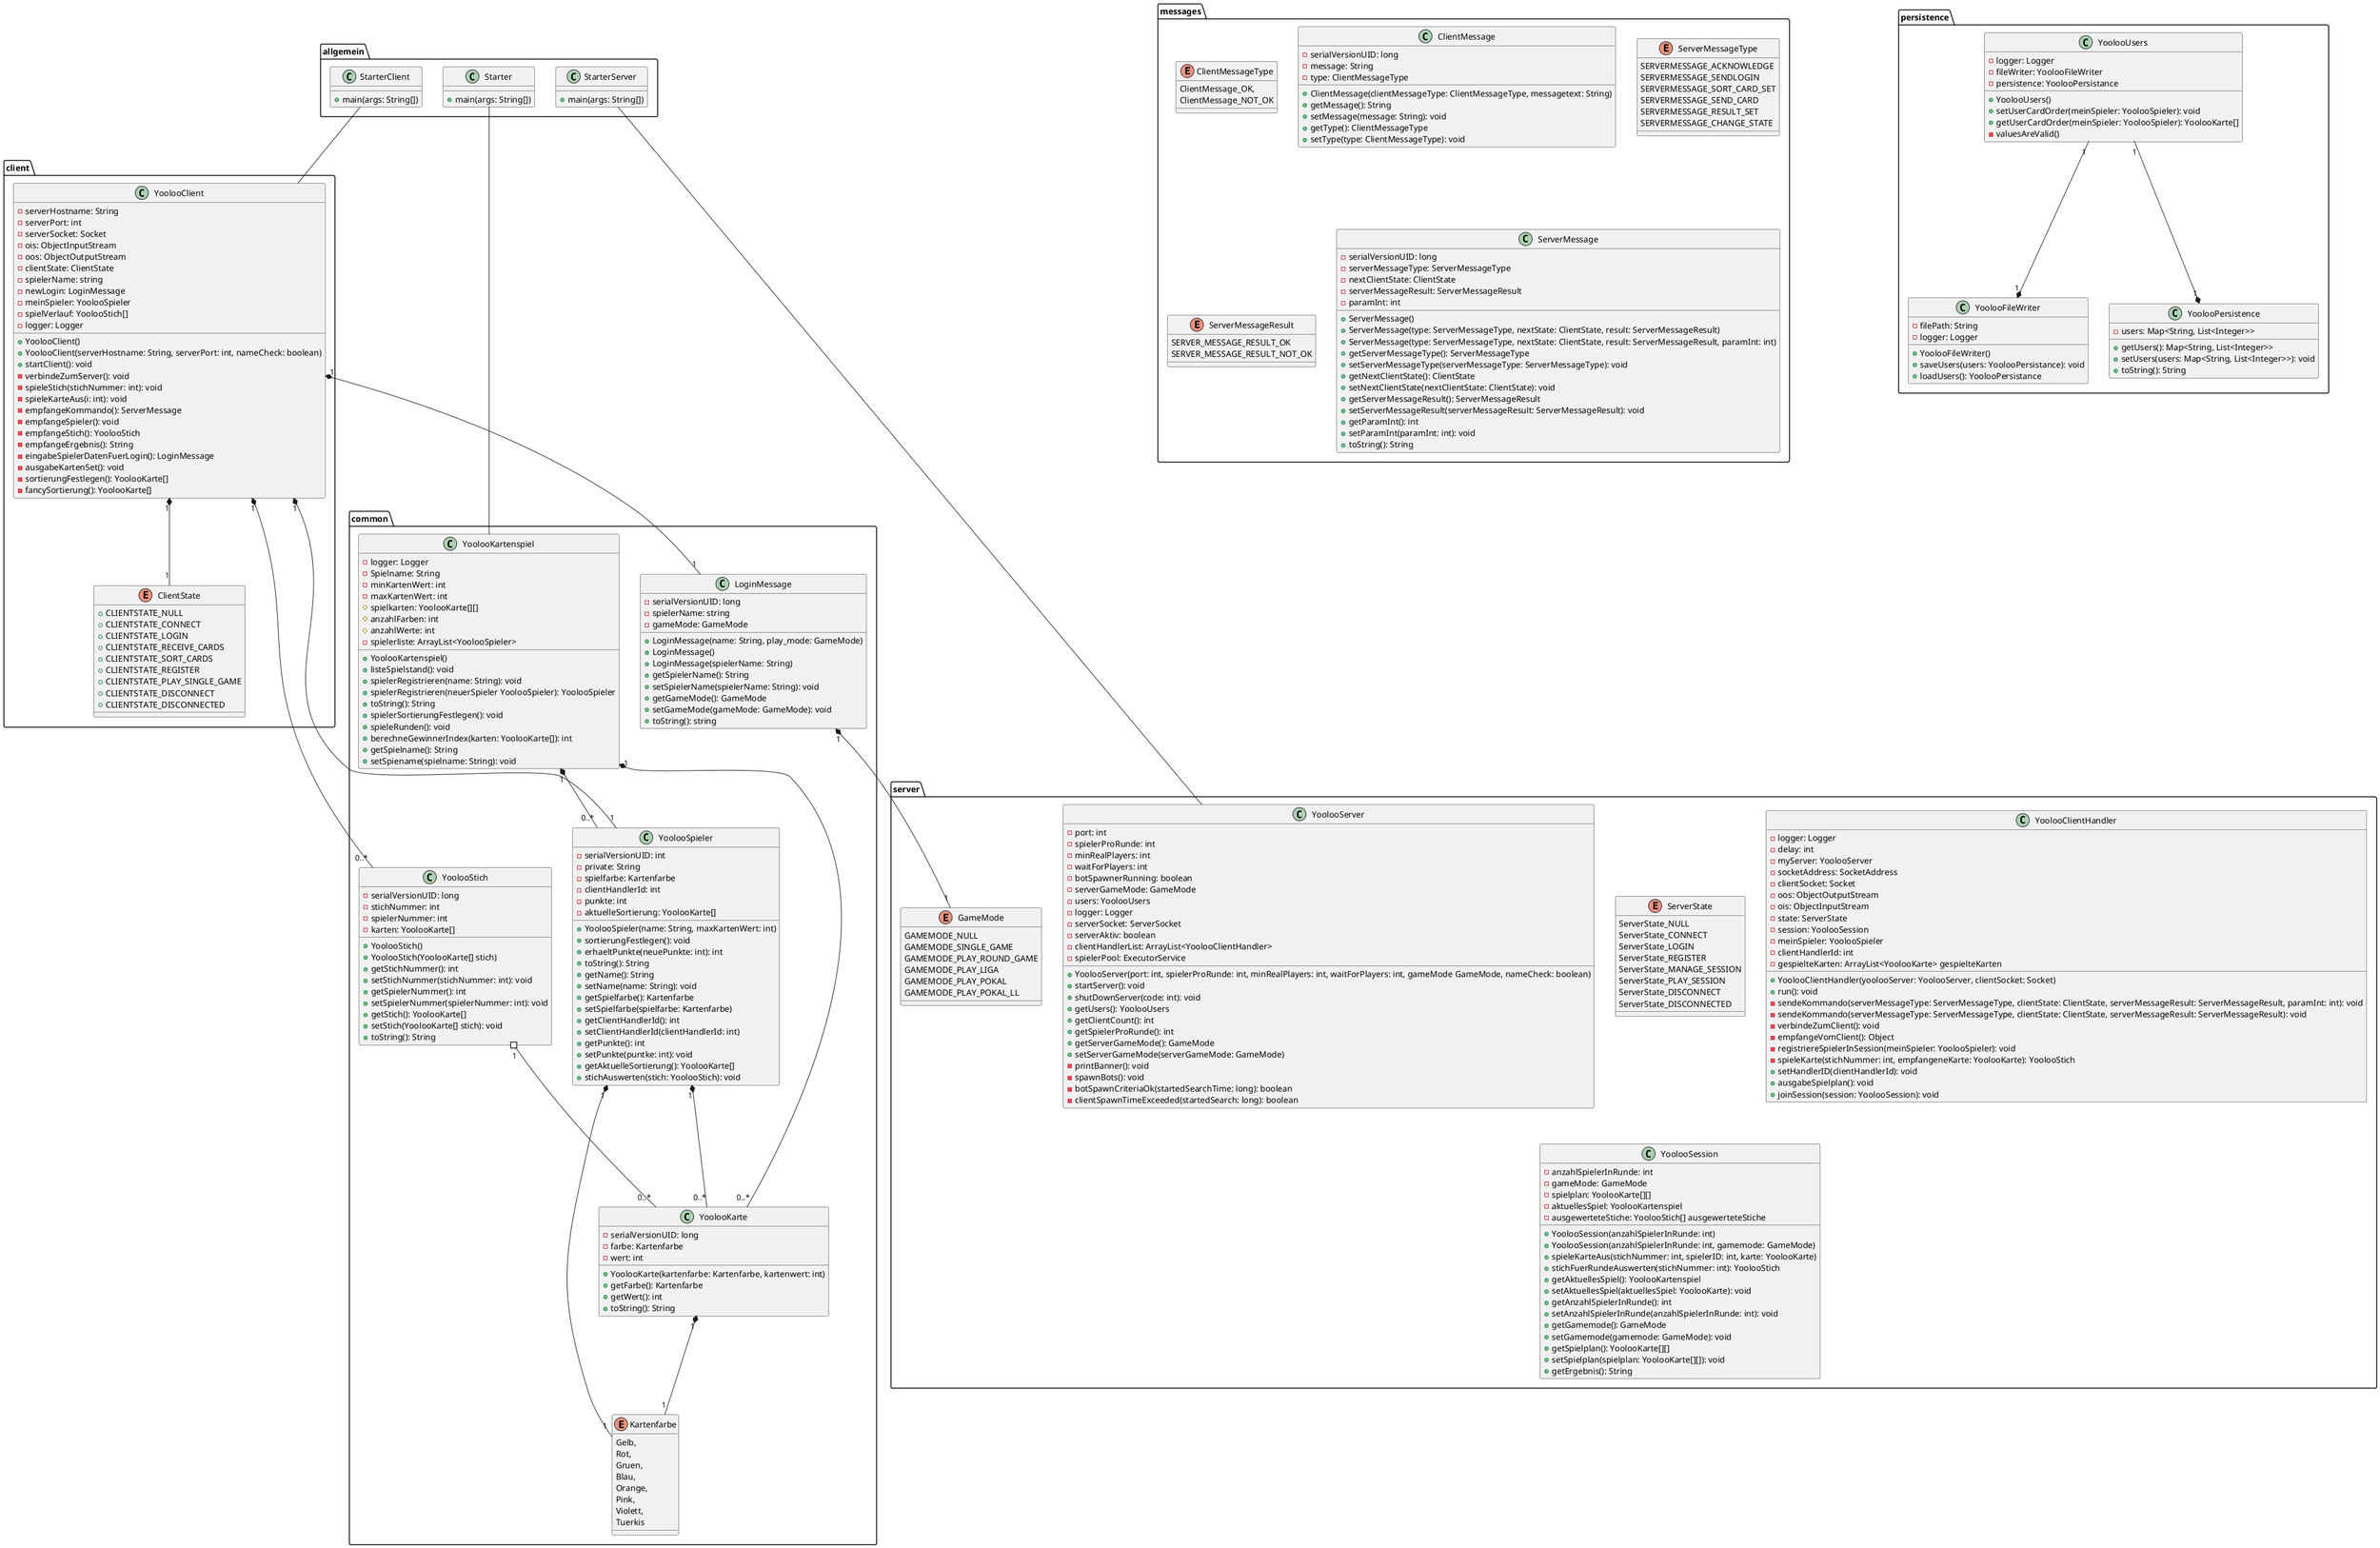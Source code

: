 @startuml

namespace allgemein {
  class Starter {
    + main(args: String[])
  }

  class StarterClient {
    + main(args: String[])
  }

  class StarterServer {
    + main(args: String[])
  }
}

allgemein.StarterClient -- client.YoolooClient
allgemein.StarterServer -- server.YoolooServer
allgemein.Starter -- common.YoolooKartenspiel

namespace client {
  enum ClientState {
    + CLIENTSTATE_NULL
    + CLIENTSTATE_CONNECT
    + CLIENTSTATE_LOGIN
    + CLIENTSTATE_RECEIVE_CARDS
    + CLIENTSTATE_SORT_CARDS
    + CLIENTSTATE_REGISTER
    + CLIENTSTATE_PLAY_SINGLE_GAME
    + CLIENTSTATE_DISCONNECT
    + CLIENTSTATE_DISCONNECTED
  }

  class YoolooClient {
    - serverHostname: String
    - serverPort: int
    - serverSocket: Socket
    - ois: ObjectInputStream
    - oos: ObjectOutputStream
    - clientState: ClientState
    - spielerName: string
    - newLogin: LoginMessage
    - meinSpieler: YoolooSpieler
    - spielVerlauf: YoolooStich[]
    - logger: Logger
    + YoolooClient()
    + YoolooClient(serverHostname: String, serverPort: int, nameCheck: boolean)
    + startClient(): void
    - verbindeZumServer(): void
    - spieleStich(stichNummer: int): void
    - spieleKarteAus(i: int): void
    - empfangeKommando(): ServerMessage
    - empfangeSpieler(): void
    - empfangeStich(): YoolooStich
    - empfangeErgebnis(): String
    - eingabeSpielerDatenFuerLogin(): LoginMessage
    - ausgabeKartenSet(): void
    - sortierungFestlegen(): YoolooKarte[]
    - fancySortierung(): YoolooKarte[]
  }
}

client.YoolooClient "1" *-- "1" client.ClientState
client.YoolooClient "1" *-- "1" common.LoginMessage
client.YoolooClient "1" *-- "1" common.YoolooSpieler
client.YoolooClient "1" *-- "0..*" common.YoolooStich

namespace common {
  class LoginMessage {
    - serialVersionUID: long
    - spielerName: string
    - gameMode: GameMode
    + LoginMessage(name: String, play_mode: GameMode)
    + LoginMessage()
    + LoginMessage(spielerName: String)
    + getSpielerName(): String
    + setSpielerName(spielerName: String): void
    + getGameMode(): GameMode
    + setGameMode(gameMode: GameMode): void
    + toString(): string
  }

  class YoolooKarte {
    - serialVersionUID: long
    - farbe: Kartenfarbe
    - wert: int
    + YoolooKarte(kartenfarbe: Kartenfarbe, kartenwert: int)
    + getFarbe(): Kartenfarbe
    + getWert(): int
    + toString(): String
  }

   enum Kartenfarbe {
     Gelb,
     Rot,
     Gruen,
     Blau,
     Orange,
     Pink,
     Violett,
     Tuerkis
   }

  class YoolooKartenspiel {
    - logger: Logger
    - Spielname: String
    - minKartenWert: int
    - maxKartenWert: int
    # spielkarten: YoolooKarte[][]
    # anzahlFarben: int
    # anzahlWerte: int
    - spielerliste: ArrayList<YoolooSpieler>
    + YoolooKartenspiel()
    + listeSpielstand(): void
    + spielerRegistrieren(name: String): void
    + spielerRegistrieren(neuerSpieler YoolooSpieler): YoolooSpieler
    + toString(): String
    + spielerSortierungFestlegen(): void
    + spieleRunden(): void
    + berechneGewinnerIndex(karten: YoolooKarte[]): int
    + getSpielname(): String
    + setSpiename(spielname: String): void
  }

  class YoolooSpieler {
    - serialVersionUID: int
    - private: String
    - spielfarbe: Kartenfarbe
    - clientHandlerId: int
    - punkte: int
    - aktuelleSortierung: YoolooKarte[]
    + YoolooSpieler(name: String, maxKartenWert: int)
    + sortierungFestlegen(): void
    + erhaeltPunkte(neuePunkte: int): int
    + toString(): String
    + getName(): String
    + setName(name: String): void
    + getSpielfarbe(): Kartenfarbe
    + setSpielfarbe(spielfarbe: Kartenfarbe)
    + getClientHandlerId(): int
    + setClientHandlerId(clientHandlerId: int)
    + getPunkte(): int
    + setPunkte(puntke: int): void
    + getAktuelleSortierung(): YoolooKarte[]
    + stichAuswerten(stich: YoolooStich): void
  }

  class YoolooStich {
    - serialVersionUID: long
    - stichNummer: int
    - spielerNummer: int
    - karten: YoolooKarte[]
    + YoolooStich()
    + YoolooStich(YoolooKarte[] stich)
    + getStichNummer(): int
    + setStichNummer(stichNummer: int): void
    + getSpielerNummer(): int
    + setSpielerNummer(spielerNummer: int): void
    + getStich(): YoolooKarte[]
    + setStich(YoolooKarte[] stich): void
    + toString(): String
  }
}

common.LoginMessage "1" *-- "1" server.GameMode
common.YoolooKarte "1" *-- "1" common.Kartenfarbe
common.YoolooKartenspiel "1" *-- "0..*" common.YoolooKarte
common.YoolooKartenspiel "1" *-- "0..*" common.YoolooSpieler
common.YoolooSpieler "1" *-- "1" common.Kartenfarbe
common.YoolooSpieler "1" *-- "0..*" common.YoolooKarte
common.YoolooStich "1" #-- "0..*" common.YoolooKarte

namespace messages {
  enum ClientMessageType {
    ClientMessage_OK,
    ClientMessage_NOT_OK
  }

  class ClientMessage {
    - serialVersionUID: long
    - message: String
    - type: ClientMessageType
    + ClientMessage(clientMessageType: ClientMessageType, messagetext: String)
    + getMessage(): String
    + setMessage(message: String): void
    + getType(): ClientMessageType
    + setType(type: ClientMessageType): void
  }

  enum ServerMessageType {
    SERVERMESSAGE_ACKNOWLEDGE
    SERVERMESSAGE_SENDLOGIN
    SERVERMESSAGE_SORT_CARD_SET
    SERVERMESSAGE_SEND_CARD
    SERVERMESSAGE_RESULT_SET
    SERVERMESSAGE_CHANGE_STATE
  }

  enum ServerMessageResult {
    SERVER_MESSAGE_RESULT_OK
    SERVER_MESSAGE_RESULT_NOT_OK
  }

  class ServerMessage {
    - serialVersionUID: long
    - serverMessageType: ServerMessageType
    - nextClientState: ClientState
    - serverMessageResult: ServerMessageResult
    - paramInt: int
    + ServerMessage()
    + ServerMessage(type: ServerMessageType, nextState: ClientState, result: ServerMessageResult)
    + ServerMessage(type: ServerMessageType, nextState: ClientState, result: ServerMessageResult, paramInt: int)
    + getServerMessageType(): ServerMessageType
    + setServerMessageType(serverMessageType: ServerMessageType): void
    + getNextClientState(): ClientState
    + setNextClientState(nextClientState: ClientState): void
    + getServerMessageResult(): ServerMessageResult
    + setServerMessageResult(serverMessageResult: ServerMessageResult): void
    + getParamInt(): int
    + setParamInt(paramInt: int): void
    + toString(): String
  }
}

namespace persistence {
  class YoolooFileWriter {
    - filePath: String
    - logger: Logger
    + YoolooFileWriter()
    + saveUsers(users: YoolooPersistance): void
    + loadUsers(): YoolooPersistance
  }

  class YoolooPersistence {
    - users: Map<String, List<Integer>>
    + getUsers(): Map<String, List<Integer>>
    + setUsers(users: Map<String, List<Integer>>): void
    + toString(): String
  }

  class YoolooUsers {
    - logger: Logger
    - fileWriter: YoolooFileWriter
    - persistence: YoolooPersistance
    + YoolooUsers()
    + setUserCardOrder(meinSpieler: YoolooSpieler): void
    + getUserCardOrder(meinSpieler: YoolooSpieler): YoolooKarte[]
    - valuesAreValid()
  }
}

persistence.YoolooUsers "1" --* "1" persistence.YoolooPersistence
persistence.YoolooUsers "1" --* "1" persistence.YoolooFileWriter

namespace server {
  enum ServerState {
    ServerState_NULL
    ServerState_CONNECT
    ServerState_LOGIN
    ServerState_REGISTER
    ServerState_MANAGE_SESSION
    ServerState_PLAY_SESSION
    ServerState_DISCONNECT
    ServerState_DISCONNECTED
  }

  class YoolooClientHandler {
    - logger: Logger
    - delay: int
    - myServer: YoolooServer
    - socketAddress: SocketAddress
    - clientSocket: Socket
    - oos: ObjectOutputStream
    - ois: ObjectInputStream
    - state: ServerState
    - session: YoolooSession
    - meinSpieler: YoolooSpieler
    - clientHandlerId: int
    - gespielteKarten: ArrayList<YoolooKarte> gespielteKarten
    + YoolooClientHandler(yoolooServer: YoolooServer, clientSocket: Socket)
    + run(): void
    - sendeKommando(serverMessageType: ServerMessageType, clientState: ClientState, serverMessageResult: ServerMessageResult, paramInt: int): void
    - sendeKommando(serverMessageType: ServerMessageType, clientState: ClientState, serverMessageResult: ServerMessageResult): void
    - verbindeZumClient(): void
    - empfangeVomClient(): Object
    - registriereSpielerInSession(meinSpieler: YoolooSpieler): void
    - spieleKarte(stichNummer: int, empfangeneKarte: YoolooKarte): YoolooStich
    + setHandlerID(clientHandlerId): void
    + ausgabeSpielplan(): void
    + joinSession(session: YoolooSession): void
  }

  enum GameMode {
    GAMEMODE_NULL
    GAMEMODE_SINGLE_GAME
    GAMEMODE_PLAY_ROUND_GAME
    GAMEMODE_PLAY_LIGA
    GAMEMODE_PLAY_POKAL
    GAMEMODE_PLAY_POKAL_LL
  }

  class YoolooServer {
    - port: int
    - spielerProRunde: int
    - minRealPlayers: int
    - waitForPlayers: int
    - botSpawnerRunning: boolean
    - serverGameMode: GameMode
    - users: YoolooUsers
    - logger: Logger
    - serverSocket: ServerSocket
    - serverAktiv: boolean
    - clientHandlerList: ArrayList<YoolooClientHandler>
    - spielerPool: ExecutorService
    + YoolooServer(port: int, spielerProRunde: int, minRealPlayers: int, waitForPlayers: int, gameMode GameMode, nameCheck: boolean)
    + startServer(): void
    + shutDownServer(code: int): void
    + getUsers(): YoolooUsers
    + getClientCount(): int
    + getSpielerProRunde(): int
    + getServerGameMode(): GameMode
    + setServerGameMode(serverGameMode: GameMode)
    - printBanner(): void
    - spawnBots(): void
    - botSpawnCriteriaOk(startedSearchTime: long): boolean
    - clientSpawnTimeExceeded(startedSearch: long): boolean
  }

  class YoolooSession {
    - anzahlSpielerInRunde: int
    - gameMode: GameMode
    - spielplan: YoolooKarte[][]
    - aktuellesSpiel: YoolooKartenspiel
    - ausgewerteteStiche: YoolooStich[] ausgewerteteStiche
    + YoolooSession(anzahlSpielerInRunde: int)
    + YoolooSession(anzahlSpielerInRunde: int, gamemode: GameMode)
    + spieleKarteAus(stichNummer: int, spielerID: int, karte: YoolooKarte)
    + stichFuerRundeAuswerten(stichNummer: int): YoolooStich
    + getAktuellesSpiel(): YoolooKartenspiel
    + setAktuellesSpiel(aktuellesSpiel: YoolooKarte): void
    + getAnzahlSpielerInRunde(): int
    + setAnzahlSpielerInRunde(anzahlSpielerInRunde: int): void
    + getGamemode(): GameMode
    + setGamemode(gamemode: GameMode): void
    + getSpielplan(): YoolooKarte[][]
    + setSpielplan(spielplan: YoolooKarte[][]): void
    + getErgebnis(): String
  }
}

@enduml